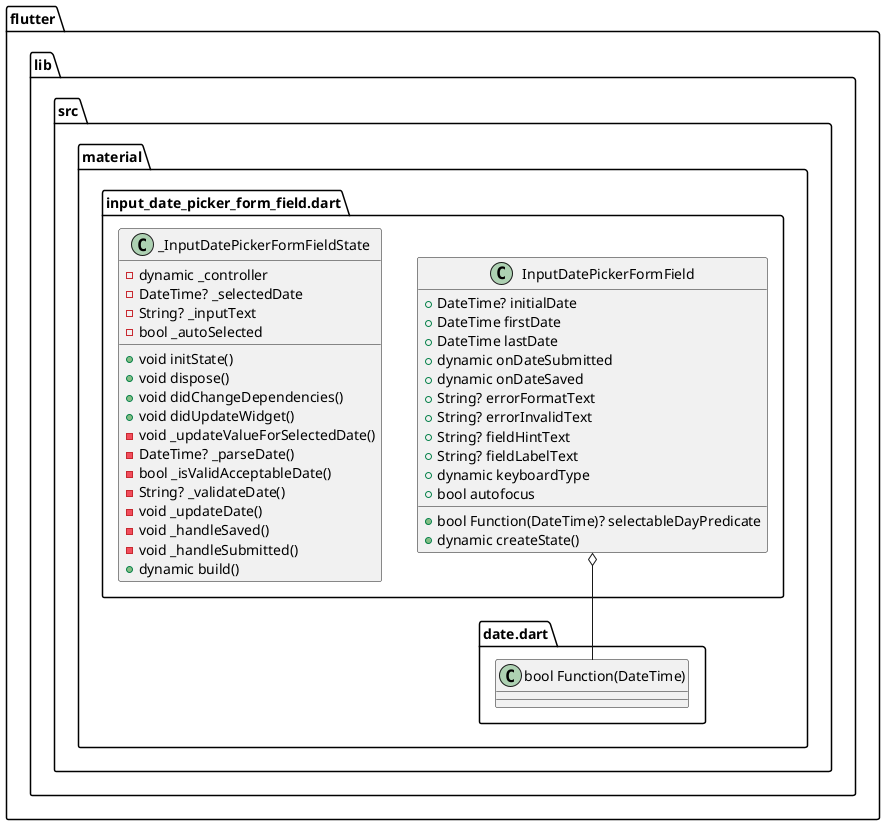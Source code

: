 @startuml
set namespaceSeparator ::

class "flutter::lib::src::material::input_date_picker_form_field.dart::InputDatePickerFormField" {
  +DateTime? initialDate
  +DateTime firstDate
  +DateTime lastDate
  +dynamic onDateSubmitted
  +dynamic onDateSaved
  +bool Function(DateTime)? selectableDayPredicate
  +String? errorFormatText
  +String? errorInvalidText
  +String? fieldHintText
  +String? fieldLabelText
  +dynamic keyboardType
  +bool autofocus
  +dynamic createState()
}

"flutter::lib::src::material::input_date_picker_form_field.dart::InputDatePickerFormField" o-- "flutter::lib::src::material::date.dart::bool Function(DateTime)"

class "flutter::lib::src::material::input_date_picker_form_field.dart::_InputDatePickerFormFieldState" {
  -dynamic _controller
  -DateTime? _selectedDate
  -String? _inputText
  -bool _autoSelected
  +void initState()
  +void dispose()
  +void didChangeDependencies()
  +void didUpdateWidget()
  -void _updateValueForSelectedDate()
  -DateTime? _parseDate()
  -bool _isValidAcceptableDate()
  -String? _validateDate()
  -void _updateDate()
  -void _handleSaved()
  -void _handleSubmitted()
  +dynamic build()
}


@enduml